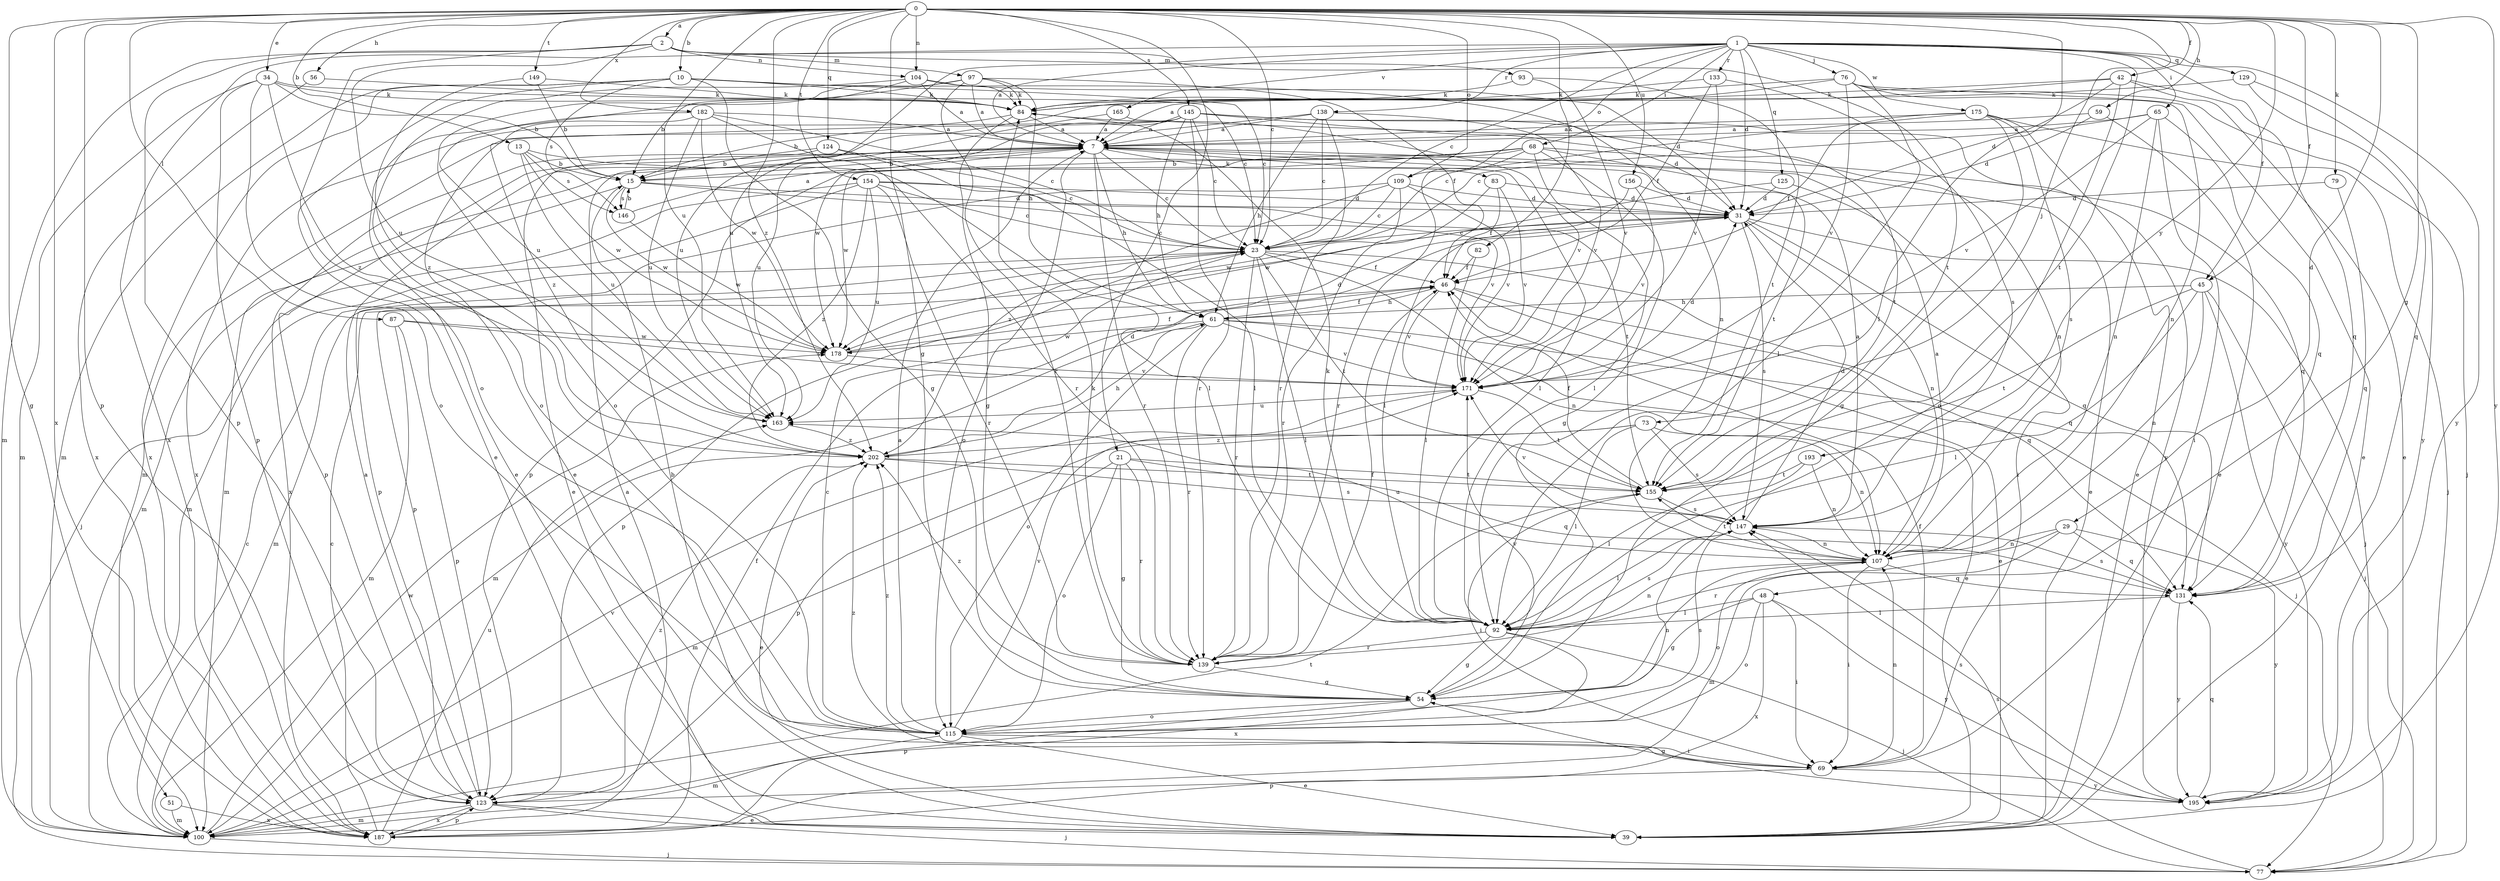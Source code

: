 strict digraph  {
0;
1;
2;
7;
10;
13;
15;
21;
23;
29;
31;
34;
39;
42;
45;
46;
48;
51;
54;
56;
59;
61;
65;
68;
69;
73;
76;
77;
79;
82;
83;
84;
87;
92;
93;
97;
100;
104;
107;
109;
115;
123;
124;
125;
129;
131;
133;
138;
139;
145;
146;
147;
149;
154;
155;
156;
163;
165;
171;
175;
178;
182;
187;
193;
195;
202;
0 -> 2  [label=a];
0 -> 10  [label=b];
0 -> 13  [label=b];
0 -> 21  [label=c];
0 -> 23  [label=c];
0 -> 29  [label=d];
0 -> 34  [label=e];
0 -> 42  [label=f];
0 -> 45  [label=f];
0 -> 48  [label=g];
0 -> 51  [label=g];
0 -> 54  [label=g];
0 -> 56  [label=h];
0 -> 59  [label=h];
0 -> 73  [label=j];
0 -> 79  [label=k];
0 -> 82  [label=k];
0 -> 87  [label=l];
0 -> 92  [label=l];
0 -> 104  [label=n];
0 -> 109  [label=o];
0 -> 123  [label=p];
0 -> 124  [label=q];
0 -> 145  [label=s];
0 -> 149  [label=t];
0 -> 154  [label=t];
0 -> 156  [label=u];
0 -> 163  [label=u];
0 -> 182  [label=x];
0 -> 187  [label=x];
0 -> 193  [label=y];
0 -> 195  [label=y];
0 -> 202  [label=z];
1 -> 7  [label=a];
1 -> 23  [label=c];
1 -> 31  [label=d];
1 -> 45  [label=f];
1 -> 65  [label=i];
1 -> 68  [label=i];
1 -> 76  [label=j];
1 -> 109  [label=o];
1 -> 125  [label=q];
1 -> 129  [label=q];
1 -> 133  [label=r];
1 -> 138  [label=r];
1 -> 155  [label=t];
1 -> 163  [label=u];
1 -> 165  [label=v];
1 -> 175  [label=w];
1 -> 187  [label=x];
1 -> 195  [label=y];
2 -> 93  [label=m];
2 -> 97  [label=m];
2 -> 100  [label=m];
2 -> 104  [label=n];
2 -> 115  [label=o];
2 -> 123  [label=p];
2 -> 155  [label=t];
2 -> 163  [label=u];
7 -> 15  [label=b];
7 -> 23  [label=c];
7 -> 39  [label=e];
7 -> 61  [label=h];
7 -> 83  [label=k];
7 -> 92  [label=l];
7 -> 115  [label=o];
7 -> 123  [label=p];
7 -> 139  [label=r];
7 -> 187  [label=x];
10 -> 23  [label=c];
10 -> 39  [label=e];
10 -> 54  [label=g];
10 -> 84  [label=k];
10 -> 100  [label=m];
10 -> 107  [label=n];
10 -> 146  [label=s];
10 -> 187  [label=x];
13 -> 15  [label=b];
13 -> 92  [label=l];
13 -> 146  [label=s];
13 -> 163  [label=u];
13 -> 178  [label=w];
15 -> 31  [label=d];
15 -> 100  [label=m];
15 -> 146  [label=s];
15 -> 171  [label=v];
15 -> 178  [label=w];
21 -> 54  [label=g];
21 -> 100  [label=m];
21 -> 115  [label=o];
21 -> 131  [label=q];
21 -> 139  [label=r];
21 -> 155  [label=t];
23 -> 46  [label=f];
23 -> 92  [label=l];
23 -> 100  [label=m];
23 -> 107  [label=n];
23 -> 123  [label=p];
23 -> 131  [label=q];
23 -> 139  [label=r];
23 -> 155  [label=t];
29 -> 100  [label=m];
29 -> 107  [label=n];
29 -> 131  [label=q];
29 -> 139  [label=r];
29 -> 195  [label=y];
31 -> 23  [label=c];
31 -> 77  [label=j];
31 -> 107  [label=n];
31 -> 123  [label=p];
31 -> 131  [label=q];
31 -> 147  [label=s];
34 -> 15  [label=b];
34 -> 23  [label=c];
34 -> 84  [label=k];
34 -> 100  [label=m];
34 -> 115  [label=o];
34 -> 123  [label=p];
34 -> 202  [label=z];
42 -> 7  [label=a];
42 -> 31  [label=d];
42 -> 39  [label=e];
42 -> 84  [label=k];
42 -> 115  [label=o];
42 -> 131  [label=q];
45 -> 61  [label=h];
45 -> 77  [label=j];
45 -> 92  [label=l];
45 -> 107  [label=n];
45 -> 155  [label=t];
45 -> 195  [label=y];
46 -> 39  [label=e];
46 -> 61  [label=h];
46 -> 131  [label=q];
46 -> 171  [label=v];
48 -> 54  [label=g];
48 -> 69  [label=i];
48 -> 92  [label=l];
48 -> 115  [label=o];
48 -> 187  [label=x];
48 -> 195  [label=y];
51 -> 100  [label=m];
51 -> 187  [label=x];
54 -> 107  [label=n];
54 -> 115  [label=o];
54 -> 123  [label=p];
54 -> 171  [label=v];
56 -> 84  [label=k];
56 -> 187  [label=x];
59 -> 7  [label=a];
59 -> 31  [label=d];
59 -> 39  [label=e];
61 -> 39  [label=e];
61 -> 46  [label=f];
61 -> 77  [label=j];
61 -> 100  [label=m];
61 -> 115  [label=o];
61 -> 139  [label=r];
61 -> 171  [label=v];
61 -> 178  [label=w];
65 -> 7  [label=a];
65 -> 23  [label=c];
65 -> 69  [label=i];
65 -> 107  [label=n];
65 -> 131  [label=q];
65 -> 171  [label=v];
68 -> 15  [label=b];
68 -> 54  [label=g];
68 -> 92  [label=l];
68 -> 100  [label=m];
68 -> 123  [label=p];
68 -> 131  [label=q];
68 -> 139  [label=r];
68 -> 155  [label=t];
68 -> 178  [label=w];
69 -> 15  [label=b];
69 -> 46  [label=f];
69 -> 107  [label=n];
69 -> 123  [label=p];
69 -> 195  [label=y];
69 -> 202  [label=z];
73 -> 92  [label=l];
73 -> 107  [label=n];
73 -> 123  [label=p];
73 -> 147  [label=s];
73 -> 202  [label=z];
76 -> 39  [label=e];
76 -> 77  [label=j];
76 -> 84  [label=k];
76 -> 92  [label=l];
76 -> 107  [label=n];
76 -> 163  [label=u];
76 -> 171  [label=v];
77 -> 147  [label=s];
79 -> 31  [label=d];
79 -> 131  [label=q];
82 -> 46  [label=f];
82 -> 92  [label=l];
83 -> 31  [label=d];
83 -> 46  [label=f];
83 -> 171  [label=v];
83 -> 178  [label=w];
84 -> 7  [label=a];
84 -> 15  [label=b];
84 -> 54  [label=g];
84 -> 171  [label=v];
87 -> 100  [label=m];
87 -> 123  [label=p];
87 -> 171  [label=v];
87 -> 178  [label=w];
92 -> 54  [label=g];
92 -> 77  [label=j];
92 -> 84  [label=k];
92 -> 107  [label=n];
92 -> 139  [label=r];
92 -> 147  [label=s];
92 -> 187  [label=x];
93 -> 84  [label=k];
93 -> 155  [label=t];
93 -> 171  [label=v];
97 -> 7  [label=a];
97 -> 46  [label=f];
97 -> 61  [label=h];
97 -> 84  [label=k];
97 -> 115  [label=o];
97 -> 139  [label=r];
97 -> 163  [label=u];
100 -> 23  [label=c];
100 -> 77  [label=j];
100 -> 155  [label=t];
100 -> 171  [label=v];
100 -> 178  [label=w];
104 -> 7  [label=a];
104 -> 15  [label=b];
104 -> 31  [label=d];
104 -> 84  [label=k];
104 -> 115  [label=o];
107 -> 7  [label=a];
107 -> 69  [label=i];
107 -> 115  [label=o];
107 -> 131  [label=q];
107 -> 155  [label=t];
107 -> 163  [label=u];
109 -> 23  [label=c];
109 -> 31  [label=d];
109 -> 123  [label=p];
109 -> 139  [label=r];
109 -> 171  [label=v];
109 -> 202  [label=z];
115 -> 7  [label=a];
115 -> 23  [label=c];
115 -> 39  [label=e];
115 -> 69  [label=i];
115 -> 100  [label=m];
115 -> 147  [label=s];
115 -> 171  [label=v];
115 -> 202  [label=z];
123 -> 7  [label=a];
123 -> 39  [label=e];
123 -> 77  [label=j];
123 -> 100  [label=m];
123 -> 187  [label=x];
123 -> 202  [label=z];
124 -> 15  [label=b];
124 -> 23  [label=c];
124 -> 39  [label=e];
124 -> 92  [label=l];
125 -> 31  [label=d];
125 -> 69  [label=i];
125 -> 178  [label=w];
129 -> 84  [label=k];
129 -> 131  [label=q];
129 -> 195  [label=y];
131 -> 92  [label=l];
131 -> 147  [label=s];
131 -> 195  [label=y];
133 -> 46  [label=f];
133 -> 84  [label=k];
133 -> 147  [label=s];
133 -> 171  [label=v];
138 -> 7  [label=a];
138 -> 23  [label=c];
138 -> 61  [label=h];
138 -> 100  [label=m];
138 -> 139  [label=r];
138 -> 171  [label=v];
139 -> 46  [label=f];
139 -> 54  [label=g];
139 -> 84  [label=k];
139 -> 202  [label=z];
145 -> 7  [label=a];
145 -> 23  [label=c];
145 -> 31  [label=d];
145 -> 39  [label=e];
145 -> 61  [label=h];
145 -> 139  [label=r];
145 -> 155  [label=t];
145 -> 178  [label=w];
145 -> 187  [label=x];
145 -> 195  [label=y];
146 -> 7  [label=a];
146 -> 15  [label=b];
146 -> 178  [label=w];
147 -> 7  [label=a];
147 -> 31  [label=d];
147 -> 92  [label=l];
147 -> 107  [label=n];
147 -> 171  [label=v];
149 -> 15  [label=b];
149 -> 84  [label=k];
149 -> 202  [label=z];
154 -> 23  [label=c];
154 -> 31  [label=d];
154 -> 77  [label=j];
154 -> 100  [label=m];
154 -> 139  [label=r];
154 -> 155  [label=t];
154 -> 163  [label=u];
154 -> 202  [label=z];
155 -> 46  [label=f];
155 -> 69  [label=i];
155 -> 147  [label=s];
156 -> 31  [label=d];
156 -> 92  [label=l];
156 -> 171  [label=v];
163 -> 202  [label=z];
165 -> 7  [label=a];
165 -> 107  [label=n];
165 -> 163  [label=u];
171 -> 31  [label=d];
171 -> 155  [label=t];
171 -> 163  [label=u];
175 -> 7  [label=a];
175 -> 23  [label=c];
175 -> 39  [label=e];
175 -> 46  [label=f];
175 -> 54  [label=g];
175 -> 77  [label=j];
175 -> 147  [label=s];
178 -> 31  [label=d];
178 -> 46  [label=f];
178 -> 171  [label=v];
182 -> 7  [label=a];
182 -> 23  [label=c];
182 -> 39  [label=e];
182 -> 139  [label=r];
182 -> 163  [label=u];
182 -> 178  [label=w];
182 -> 202  [label=z];
187 -> 7  [label=a];
187 -> 23  [label=c];
187 -> 46  [label=f];
187 -> 123  [label=p];
187 -> 163  [label=u];
193 -> 92  [label=l];
193 -> 107  [label=n];
193 -> 155  [label=t];
195 -> 54  [label=g];
195 -> 131  [label=q];
195 -> 147  [label=s];
202 -> 31  [label=d];
202 -> 39  [label=e];
202 -> 61  [label=h];
202 -> 147  [label=s];
202 -> 155  [label=t];
}
